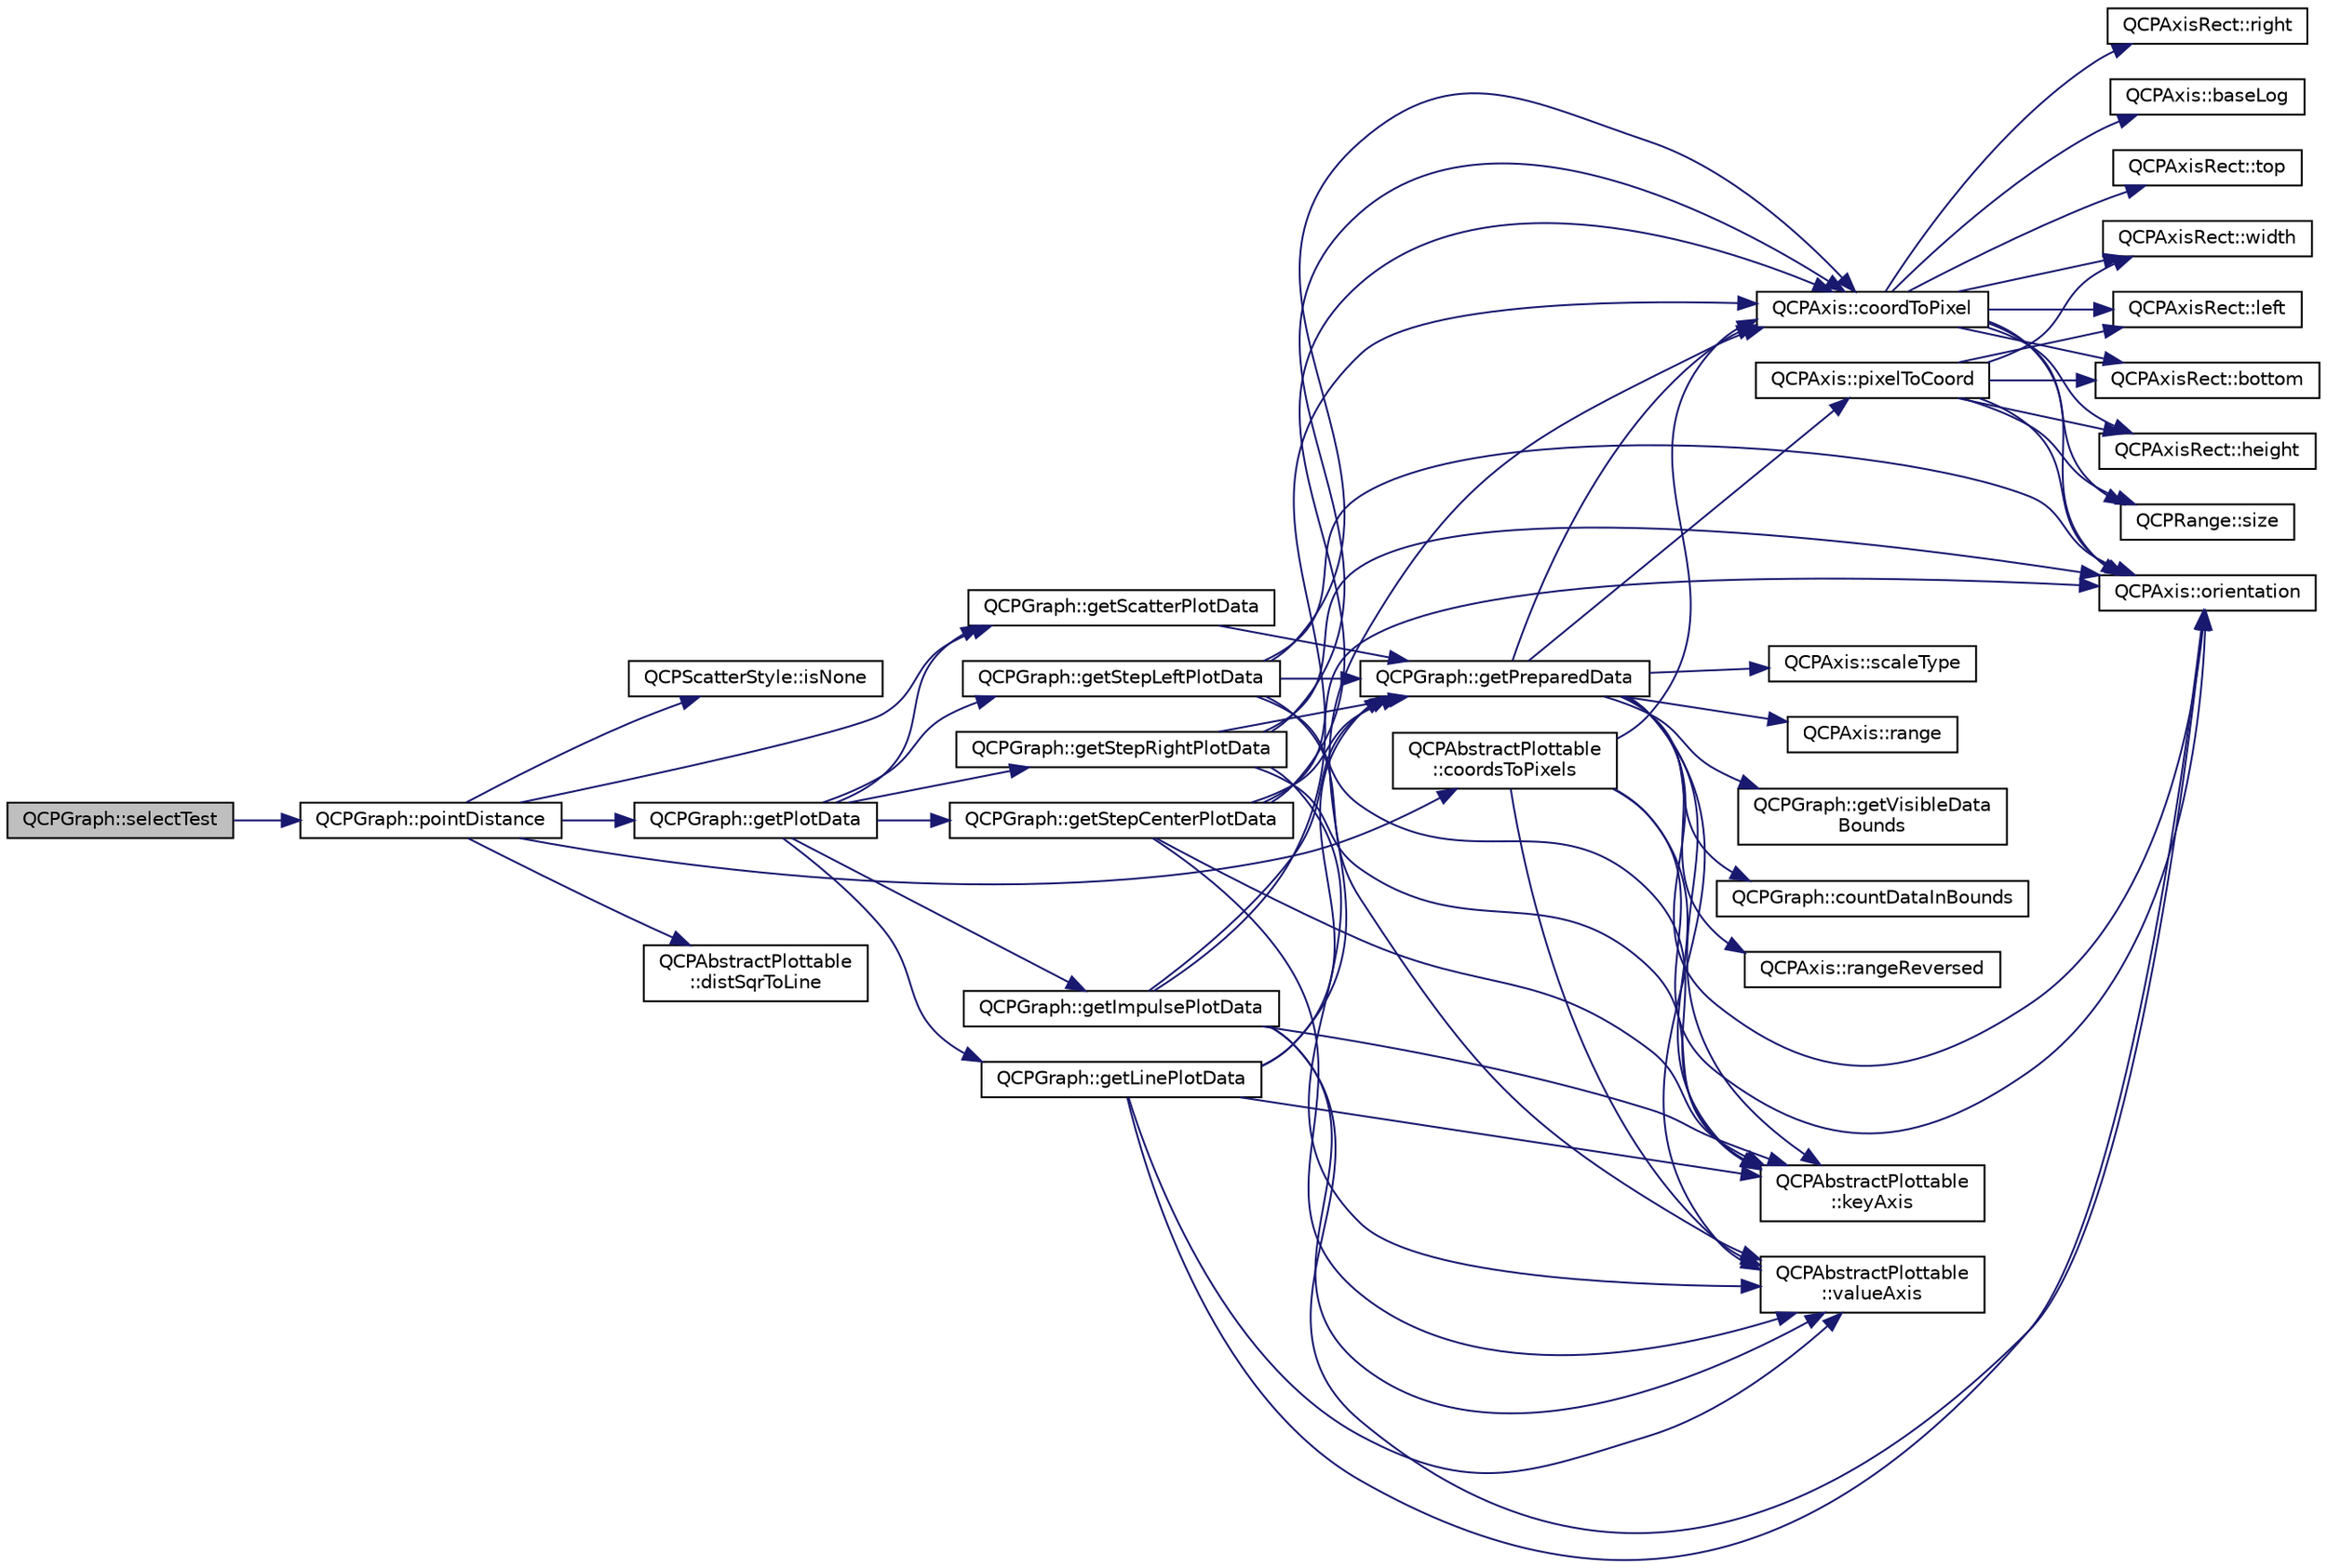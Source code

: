 digraph "QCPGraph::selectTest"
{
  edge [fontname="Helvetica",fontsize="10",labelfontname="Helvetica",labelfontsize="10"];
  node [fontname="Helvetica",fontsize="10",shape=record];
  rankdir="LR";
  Node1 [label="QCPGraph::selectTest",height=0.2,width=0.4,color="black", fillcolor="grey75", style="filled", fontcolor="black"];
  Node1 -> Node2 [color="midnightblue",fontsize="10",style="solid",fontname="Helvetica"];
  Node2 [label="QCPGraph::pointDistance",height=0.2,width=0.4,color="black", fillcolor="white", style="filled",URL="$class_q_c_p_graph.html#af93762a12a481a7edb4b3dd9e330dff1"];
  Node2 -> Node3 [color="midnightblue",fontsize="10",style="solid",fontname="Helvetica"];
  Node3 [label="QCPScatterStyle::isNone",height=0.2,width=0.4,color="black", fillcolor="white", style="filled",URL="$class_q_c_p_scatter_style.html#aa3861281108d0adbeb291c820ea3925c"];
  Node2 -> Node4 [color="midnightblue",fontsize="10",style="solid",fontname="Helvetica"];
  Node4 [label="QCPGraph::getScatterPlotData",height=0.2,width=0.4,color="black", fillcolor="white", style="filled",URL="$class_q_c_p_graph.html#a45c4214b59ea11aa6d8d112bdc3b0e03"];
  Node4 -> Node5 [color="midnightblue",fontsize="10",style="solid",fontname="Helvetica"];
  Node5 [label="QCPGraph::getPreparedData",height=0.2,width=0.4,color="black", fillcolor="white", style="filled",URL="$class_q_c_p_graph.html#ab420b46ba638dc3252439fe16687b244"];
  Node5 -> Node6 [color="midnightblue",fontsize="10",style="solid",fontname="Helvetica"];
  Node6 [label="QCPAbstractPlottable\l::keyAxis",height=0.2,width=0.4,color="black", fillcolor="white", style="filled",URL="$class_q_c_p_abstract_plottable.html#a72c7a09c22963f2c943f07112b311103"];
  Node5 -> Node7 [color="midnightblue",fontsize="10",style="solid",fontname="Helvetica"];
  Node7 [label="QCPAbstractPlottable\l::valueAxis",height=0.2,width=0.4,color="black", fillcolor="white", style="filled",URL="$class_q_c_p_abstract_plottable.html#a3106f9d34d330a6097a8ec5905e5b519"];
  Node5 -> Node8 [color="midnightblue",fontsize="10",style="solid",fontname="Helvetica"];
  Node8 [label="QCPGraph::getVisibleData\lBounds",height=0.2,width=0.4,color="black", fillcolor="white", style="filled",URL="$class_q_c_p_graph.html#a6a317cb14a83dae0841c7041a63d6d9d"];
  Node5 -> Node9 [color="midnightblue",fontsize="10",style="solid",fontname="Helvetica"];
  Node9 [label="QCPAxis::coordToPixel",height=0.2,width=0.4,color="black", fillcolor="white", style="filled",URL="$class_q_c_p_axis.html#a985ae693b842fb0422b4390fe36d299a"];
  Node9 -> Node10 [color="midnightblue",fontsize="10",style="solid",fontname="Helvetica"];
  Node10 [label="QCPAxis::orientation",height=0.2,width=0.4,color="black", fillcolor="white", style="filled",URL="$class_q_c_p_axis.html#a57483f2f60145ddc9e63f3af53959265"];
  Node9 -> Node11 [color="midnightblue",fontsize="10",style="solid",fontname="Helvetica"];
  Node11 [label="QCPRange::size",height=0.2,width=0.4,color="black", fillcolor="white", style="filled",URL="$class_q_c_p_range.html#afa57c13049b965edb6fd1c00ac56338a"];
  Node9 -> Node12 [color="midnightblue",fontsize="10",style="solid",fontname="Helvetica"];
  Node12 [label="QCPAxisRect::width",height=0.2,width=0.4,color="black", fillcolor="white", style="filled",URL="$class_q_c_p_axis_rect.html#a45bf5c17f4ca29131b7eb0db06efc259"];
  Node9 -> Node13 [color="midnightblue",fontsize="10",style="solid",fontname="Helvetica"];
  Node13 [label="QCPAxisRect::left",height=0.2,width=0.4,color="black", fillcolor="white", style="filled",URL="$class_q_c_p_axis_rect.html#a55b3ecf72a3a65b053f7651b88db458d"];
  Node9 -> Node14 [color="midnightblue",fontsize="10",style="solid",fontname="Helvetica"];
  Node14 [label="QCPAxisRect::right",height=0.2,width=0.4,color="black", fillcolor="white", style="filled",URL="$class_q_c_p_axis_rect.html#a6d0f989fc552aa2b563cf82f8fc81e61"];
  Node9 -> Node15 [color="midnightblue",fontsize="10",style="solid",fontname="Helvetica"];
  Node15 [label="QCPAxis::baseLog",height=0.2,width=0.4,color="black", fillcolor="white", style="filled",URL="$class_q_c_p_axis.html#a1385765db2419ee5fb5505a6cf9130fb"];
  Node9 -> Node16 [color="midnightblue",fontsize="10",style="solid",fontname="Helvetica"];
  Node16 [label="QCPAxisRect::bottom",height=0.2,width=0.4,color="black", fillcolor="white", style="filled",URL="$class_q_c_p_axis_rect.html#af2b5982ebe7e6f781b9bf1cc371a60d8"];
  Node9 -> Node17 [color="midnightblue",fontsize="10",style="solid",fontname="Helvetica"];
  Node17 [label="QCPAxisRect::height",height=0.2,width=0.4,color="black", fillcolor="white", style="filled",URL="$class_q_c_p_axis_rect.html#a1c55c4f3bef40cf01b21820316c8469e"];
  Node9 -> Node18 [color="midnightblue",fontsize="10",style="solid",fontname="Helvetica"];
  Node18 [label="QCPAxisRect::top",height=0.2,width=0.4,color="black", fillcolor="white", style="filled",URL="$class_q_c_p_axis_rect.html#ac45aef1eb75cea46b241b6303028a607"];
  Node5 -> Node19 [color="midnightblue",fontsize="10",style="solid",fontname="Helvetica"];
  Node19 [label="QCPGraph::countDataInBounds",height=0.2,width=0.4,color="black", fillcolor="white", style="filled",URL="$class_q_c_p_graph.html#a13f6a3aa60227e03ab1f7aa8eec6589f"];
  Node5 -> Node20 [color="midnightblue",fontsize="10",style="solid",fontname="Helvetica"];
  Node20 [label="QCPAxis::rangeReversed",height=0.2,width=0.4,color="black", fillcolor="white", style="filled",URL="$class_q_c_p_axis.html#ade26dc7994ccd8a11f64fd83377ee021"];
  Node5 -> Node10 [color="midnightblue",fontsize="10",style="solid",fontname="Helvetica"];
  Node5 -> Node21 [color="midnightblue",fontsize="10",style="solid",fontname="Helvetica"];
  Node21 [label="QCPAxis::pixelToCoord",height=0.2,width=0.4,color="black", fillcolor="white", style="filled",URL="$class_q_c_p_axis.html#ae9289ef7043b9d966af88eaa95b037d1"];
  Node21 -> Node10 [color="midnightblue",fontsize="10",style="solid",fontname="Helvetica"];
  Node21 -> Node13 [color="midnightblue",fontsize="10",style="solid",fontname="Helvetica"];
  Node21 -> Node12 [color="midnightblue",fontsize="10",style="solid",fontname="Helvetica"];
  Node21 -> Node11 [color="midnightblue",fontsize="10",style="solid",fontname="Helvetica"];
  Node21 -> Node16 [color="midnightblue",fontsize="10",style="solid",fontname="Helvetica"];
  Node21 -> Node17 [color="midnightblue",fontsize="10",style="solid",fontname="Helvetica"];
  Node5 -> Node22 [color="midnightblue",fontsize="10",style="solid",fontname="Helvetica"];
  Node22 [label="QCPAxis::scaleType",height=0.2,width=0.4,color="black", fillcolor="white", style="filled",URL="$class_q_c_p_axis.html#a8563e13407bc0616da7f7c84e02de170"];
  Node5 -> Node23 [color="midnightblue",fontsize="10",style="solid",fontname="Helvetica"];
  Node23 [label="QCPAxis::range",height=0.2,width=0.4,color="black", fillcolor="white", style="filled",URL="$class_q_c_p_axis.html#ab1ea79a4f5ea4cf42620f8f51c477ac4"];
  Node2 -> Node24 [color="midnightblue",fontsize="10",style="solid",fontname="Helvetica"];
  Node24 [label="QCPAbstractPlottable\l::coordsToPixels",height=0.2,width=0.4,color="black", fillcolor="white", style="filled",URL="$class_q_c_p_abstract_plottable.html#ade710a776104b14c1c835168ce1bfc5c"];
  Node24 -> Node6 [color="midnightblue",fontsize="10",style="solid",fontname="Helvetica"];
  Node24 -> Node7 [color="midnightblue",fontsize="10",style="solid",fontname="Helvetica"];
  Node24 -> Node10 [color="midnightblue",fontsize="10",style="solid",fontname="Helvetica"];
  Node24 -> Node9 [color="midnightblue",fontsize="10",style="solid",fontname="Helvetica"];
  Node2 -> Node25 [color="midnightblue",fontsize="10",style="solid",fontname="Helvetica"];
  Node25 [label="QCPGraph::getPlotData",height=0.2,width=0.4,color="black", fillcolor="white", style="filled",URL="$class_q_c_p_graph.html#a466c661e015188971c862031af946693"];
  Node25 -> Node4 [color="midnightblue",fontsize="10",style="solid",fontname="Helvetica"];
  Node25 -> Node26 [color="midnightblue",fontsize="10",style="solid",fontname="Helvetica"];
  Node26 [label="QCPGraph::getLinePlotData",height=0.2,width=0.4,color="black", fillcolor="white", style="filled",URL="$class_q_c_p_graph.html#ae3d82ffd0c9a883482aabf47b0e6b5ee"];
  Node26 -> Node6 [color="midnightblue",fontsize="10",style="solid",fontname="Helvetica"];
  Node26 -> Node7 [color="midnightblue",fontsize="10",style="solid",fontname="Helvetica"];
  Node26 -> Node5 [color="midnightblue",fontsize="10",style="solid",fontname="Helvetica"];
  Node26 -> Node10 [color="midnightblue",fontsize="10",style="solid",fontname="Helvetica"];
  Node26 -> Node9 [color="midnightblue",fontsize="10",style="solid",fontname="Helvetica"];
  Node25 -> Node27 [color="midnightblue",fontsize="10",style="solid",fontname="Helvetica"];
  Node27 [label="QCPGraph::getStepLeftPlotData",height=0.2,width=0.4,color="black", fillcolor="white", style="filled",URL="$class_q_c_p_graph.html#a609cf4a78045b4d2a679bdff7623847e"];
  Node27 -> Node6 [color="midnightblue",fontsize="10",style="solid",fontname="Helvetica"];
  Node27 -> Node7 [color="midnightblue",fontsize="10",style="solid",fontname="Helvetica"];
  Node27 -> Node5 [color="midnightblue",fontsize="10",style="solid",fontname="Helvetica"];
  Node27 -> Node10 [color="midnightblue",fontsize="10",style="solid",fontname="Helvetica"];
  Node27 -> Node9 [color="midnightblue",fontsize="10",style="solid",fontname="Helvetica"];
  Node25 -> Node28 [color="midnightblue",fontsize="10",style="solid",fontname="Helvetica"];
  Node28 [label="QCPGraph::getStepRightPlotData",height=0.2,width=0.4,color="black", fillcolor="white", style="filled",URL="$class_q_c_p_graph.html#a3b9b8c8dc7a6fd9be6e253c25ee31809"];
  Node28 -> Node6 [color="midnightblue",fontsize="10",style="solid",fontname="Helvetica"];
  Node28 -> Node7 [color="midnightblue",fontsize="10",style="solid",fontname="Helvetica"];
  Node28 -> Node5 [color="midnightblue",fontsize="10",style="solid",fontname="Helvetica"];
  Node28 -> Node10 [color="midnightblue",fontsize="10",style="solid",fontname="Helvetica"];
  Node28 -> Node9 [color="midnightblue",fontsize="10",style="solid",fontname="Helvetica"];
  Node25 -> Node29 [color="midnightblue",fontsize="10",style="solid",fontname="Helvetica"];
  Node29 [label="QCPGraph::getStepCenterPlotData",height=0.2,width=0.4,color="black", fillcolor="white", style="filled",URL="$class_q_c_p_graph.html#ad3713e7d8eb85a0afc34a81a5db5cd27"];
  Node29 -> Node6 [color="midnightblue",fontsize="10",style="solid",fontname="Helvetica"];
  Node29 -> Node7 [color="midnightblue",fontsize="10",style="solid",fontname="Helvetica"];
  Node29 -> Node5 [color="midnightblue",fontsize="10",style="solid",fontname="Helvetica"];
  Node29 -> Node10 [color="midnightblue",fontsize="10",style="solid",fontname="Helvetica"];
  Node29 -> Node9 [color="midnightblue",fontsize="10",style="solid",fontname="Helvetica"];
  Node25 -> Node30 [color="midnightblue",fontsize="10",style="solid",fontname="Helvetica"];
  Node30 [label="QCPGraph::getImpulsePlotData",height=0.2,width=0.4,color="black", fillcolor="white", style="filled",URL="$class_q_c_p_graph.html#a1ca2b0762505767f116892609fb02062"];
  Node30 -> Node6 [color="midnightblue",fontsize="10",style="solid",fontname="Helvetica"];
  Node30 -> Node7 [color="midnightblue",fontsize="10",style="solid",fontname="Helvetica"];
  Node30 -> Node5 [color="midnightblue",fontsize="10",style="solid",fontname="Helvetica"];
  Node30 -> Node10 [color="midnightblue",fontsize="10",style="solid",fontname="Helvetica"];
  Node30 -> Node9 [color="midnightblue",fontsize="10",style="solid",fontname="Helvetica"];
  Node2 -> Node31 [color="midnightblue",fontsize="10",style="solid",fontname="Helvetica"];
  Node31 [label="QCPAbstractPlottable\l::distSqrToLine",height=0.2,width=0.4,color="black", fillcolor="white", style="filled",URL="$class_q_c_p_abstract_plottable.html#a5ea1cab44ca912dcdc96ed81ec5bed5d"];
}
